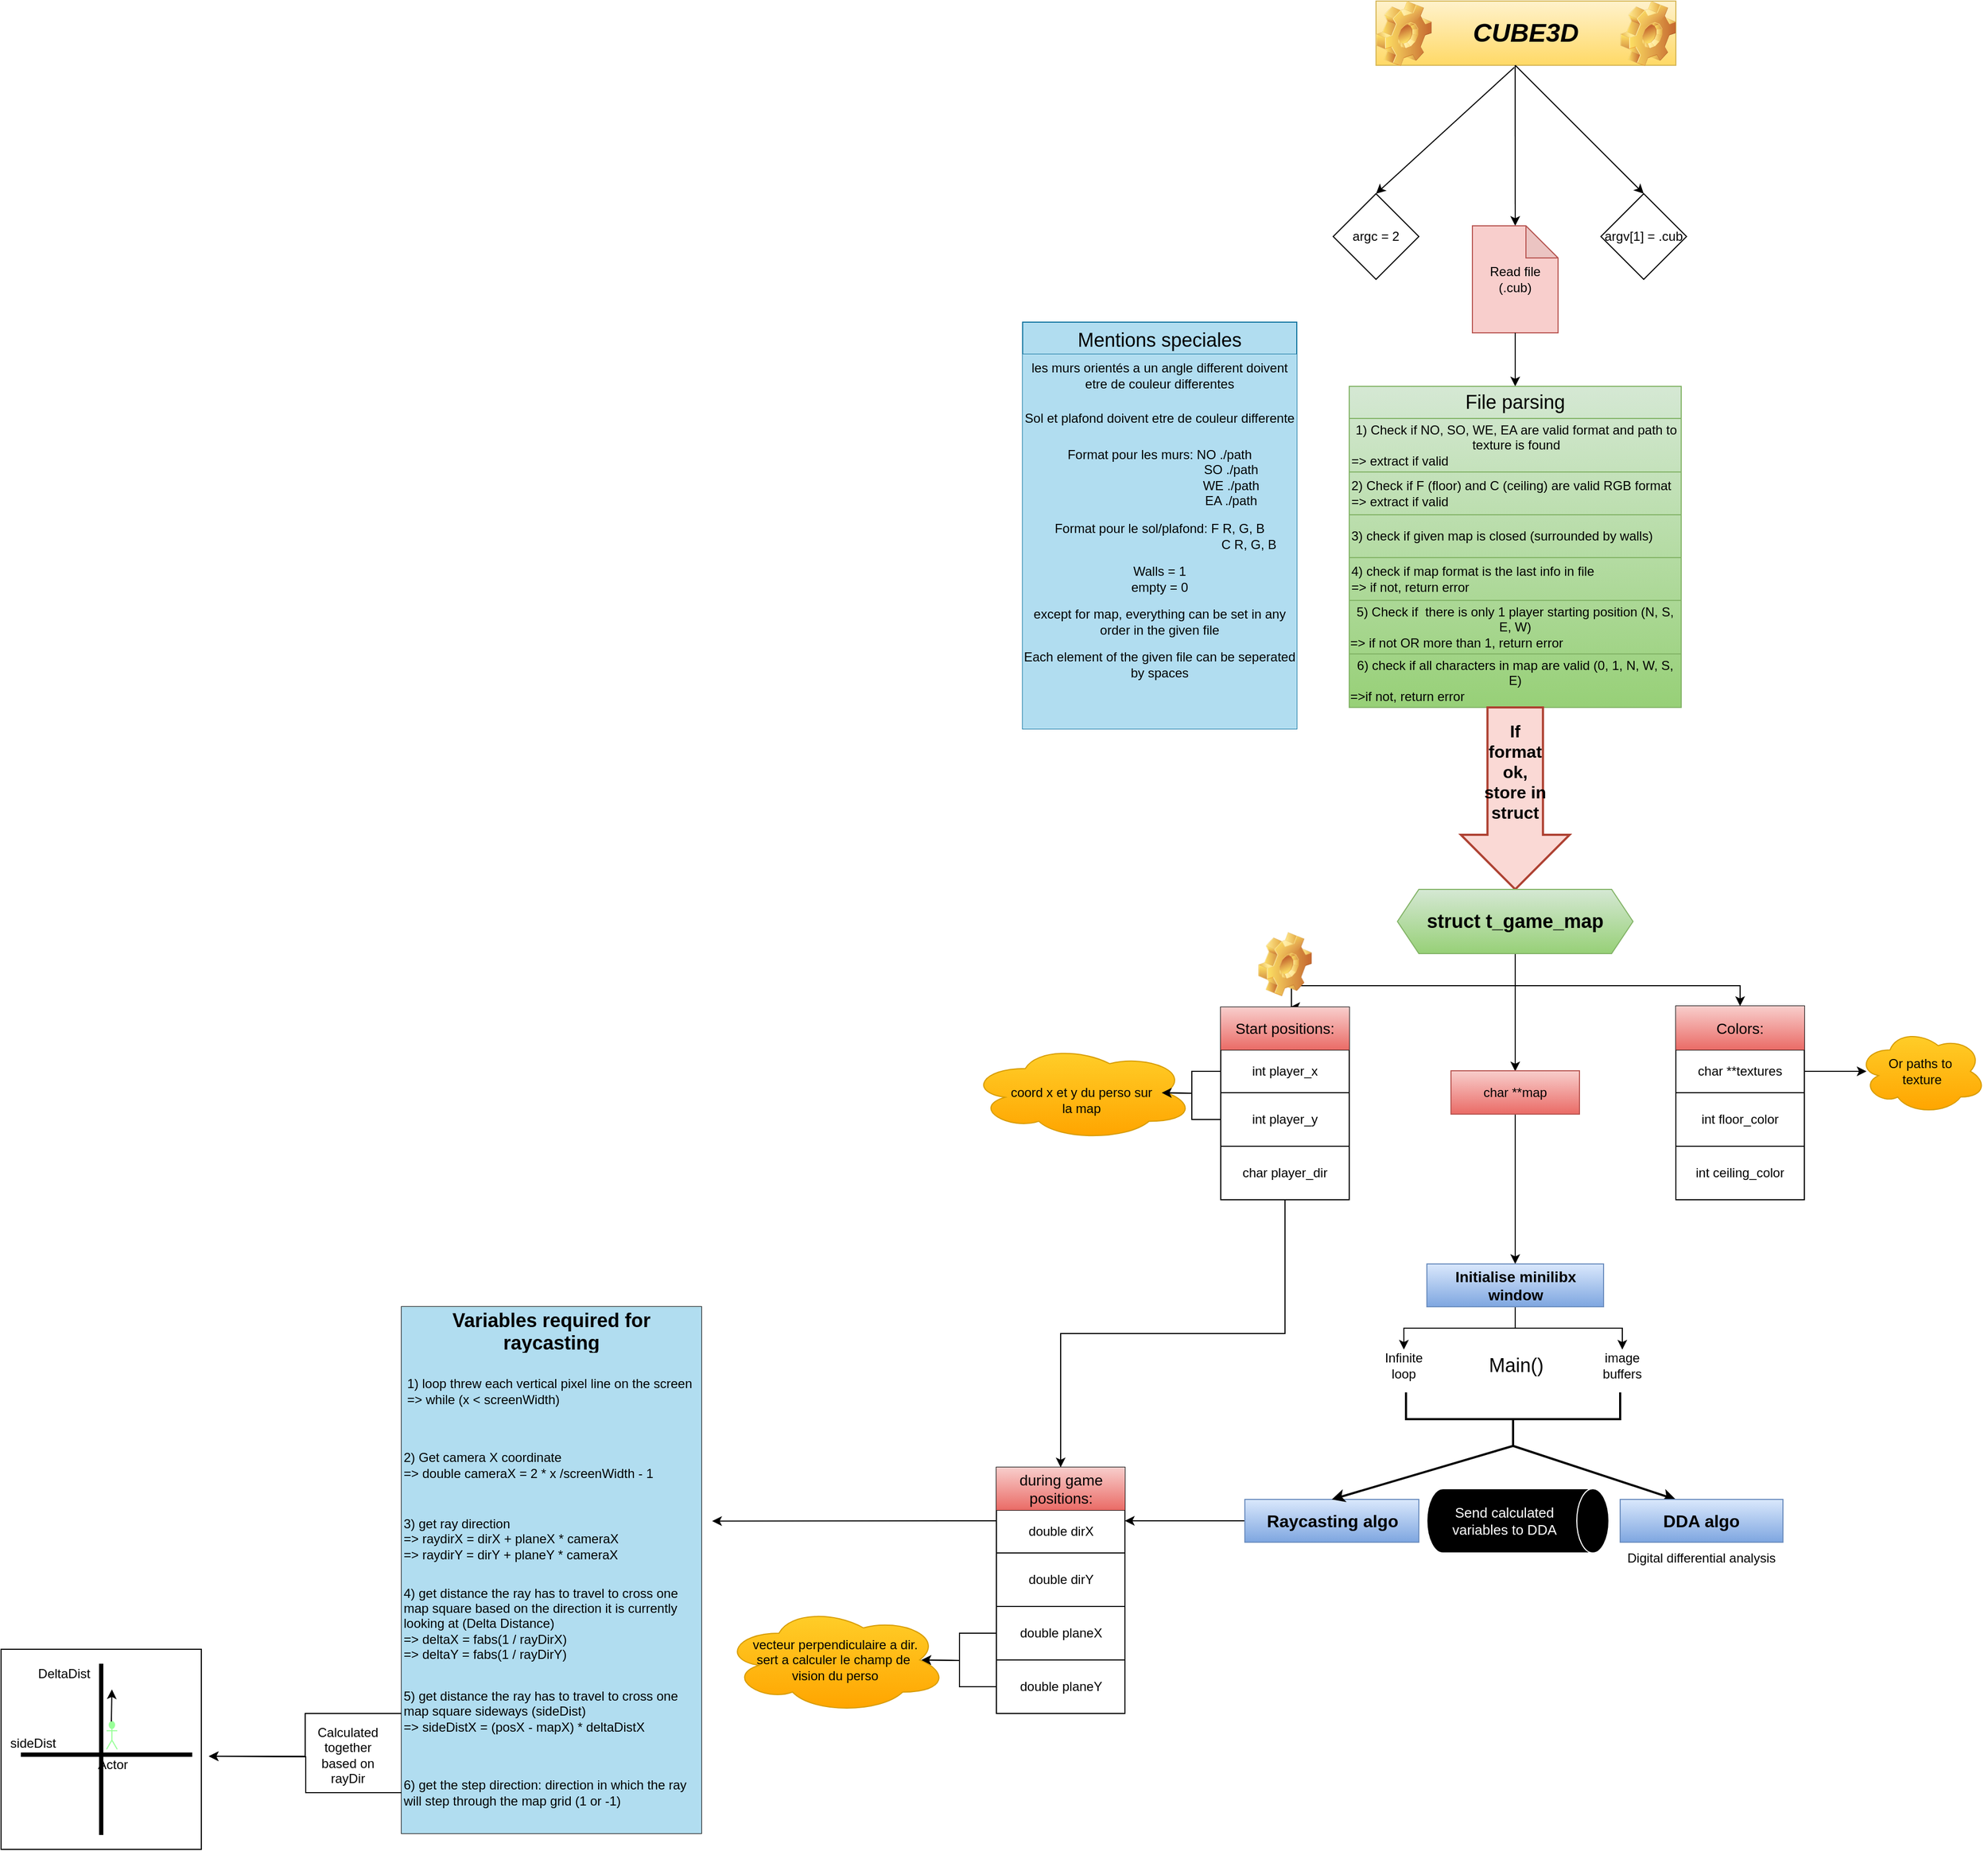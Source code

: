 <mxfile version="24.8.6">
  <diagram id="C5RBs43oDa-KdzZeNtuy" name="Page-1">
    <mxGraphModel dx="2534" dy="859" grid="1" gridSize="10" guides="1" tooltips="1" connect="1" arrows="1" fold="1" page="1" pageScale="1" pageWidth="827" pageHeight="1169" math="0" shadow="0">
      <root>
        <mxCell id="WIyWlLk6GJQsqaUBKTNV-0" />
        <mxCell id="WIyWlLk6GJQsqaUBKTNV-1" parent="WIyWlLk6GJQsqaUBKTNV-0" />
        <mxCell id="DORIAJoDxuIOA4IYGZsM-123" value="" style="whiteSpace=wrap;html=1;aspect=fixed;" vertex="1" parent="WIyWlLk6GJQsqaUBKTNV-1">
          <mxGeometry x="-1014" y="1580" width="187" height="187" as="geometry" />
        </mxCell>
        <mxCell id="DORIAJoDxuIOA4IYGZsM-34" value="&lt;div&gt;vecteur perpendiculaire a dir.&lt;/div&gt;&lt;div&gt;sert a calculer le champ de&amp;nbsp;&lt;/div&gt;&lt;div&gt;vision du perso&lt;br&gt;&lt;/div&gt;" style="ellipse;shape=cloud;whiteSpace=wrap;html=1;fillColor=#ffcd28;gradientColor=#ffa500;strokeColor=#d79b00;" vertex="1" parent="WIyWlLk6GJQsqaUBKTNV-1">
          <mxGeometry x="-340" y="1540" width="210" height="100" as="geometry" />
        </mxCell>
        <mxCell id="OwLBfhKMYD_WV79u5KOc-154" value="" style="ellipse;shape=cloud;whiteSpace=wrap;html=1;fillColor=#ffcd28;gradientColor=#ffa500;strokeColor=#d79b00;" parent="WIyWlLk6GJQsqaUBKTNV-1" vertex="1">
          <mxGeometry x="-110" y="1014.88" width="210" height="89.76" as="geometry" />
        </mxCell>
        <mxCell id="OwLBfhKMYD_WV79u5KOc-5" value="&lt;b&gt;&lt;font style=&quot;font-size: 24px;&quot;&gt;&lt;i&gt;CUBE3D&lt;/i&gt;&lt;/font&gt;&lt;/b&gt;" style="text;html=1;align=center;verticalAlign=middle;whiteSpace=wrap;rounded=0;fillColor=#fff2cc;strokeColor=#d6b656;gradientColor=#ffd966;" parent="WIyWlLk6GJQsqaUBKTNV-1" vertex="1">
          <mxGeometry x="270" y="40" width="280" height="60" as="geometry" />
        </mxCell>
        <mxCell id="OwLBfhKMYD_WV79u5KOc-6" value="" style="shape=image;html=1;verticalLabelPosition=bottom;verticalAlign=top;imageAspect=1;aspect=fixed;image=img/clipart/Gear_128x128.png" parent="WIyWlLk6GJQsqaUBKTNV-1" vertex="1">
          <mxGeometry x="270" y="40" width="52" height="61" as="geometry" />
        </mxCell>
        <mxCell id="OwLBfhKMYD_WV79u5KOc-7" value="" style="shape=image;html=1;verticalLabelPosition=bottom;verticalAlign=top;imageAspect=1;aspect=fixed;image=img/clipart/Gear_128x128.png" parent="WIyWlLk6GJQsqaUBKTNV-1" vertex="1">
          <mxGeometry x="498" y="40" width="52" height="61" as="geometry" />
        </mxCell>
        <mxCell id="OwLBfhKMYD_WV79u5KOc-13" value="" style="endArrow=classic;html=1;rounded=0;exitX=0.461;exitY=1.033;exitDx=0;exitDy=0;entryX=0.5;entryY=0;entryDx=0;entryDy=0;exitPerimeter=0;" parent="WIyWlLk6GJQsqaUBKTNV-1" source="OwLBfhKMYD_WV79u5KOc-5" target="OwLBfhKMYD_WV79u5KOc-15" edge="1">
          <mxGeometry width="50" height="50" relative="1" as="geometry">
            <mxPoint x="400" y="170" as="sourcePoint" />
            <mxPoint x="267" y="220" as="targetPoint" />
          </mxGeometry>
        </mxCell>
        <mxCell id="OwLBfhKMYD_WV79u5KOc-15" value="argc = 2" style="rhombus;whiteSpace=wrap;html=1;" parent="WIyWlLk6GJQsqaUBKTNV-1" vertex="1">
          <mxGeometry x="230" y="220" width="80" height="80" as="geometry" />
        </mxCell>
        <mxCell id="OwLBfhKMYD_WV79u5KOc-17" value="argv[1] = .cub" style="rhombus;whiteSpace=wrap;html=1;" parent="WIyWlLk6GJQsqaUBKTNV-1" vertex="1">
          <mxGeometry x="480" y="220" width="80" height="80" as="geometry" />
        </mxCell>
        <mxCell id="OwLBfhKMYD_WV79u5KOc-18" value="" style="endArrow=classic;html=1;rounded=0;exitX=0.464;exitY=1;exitDx=0;exitDy=0;entryX=0.5;entryY=0;entryDx=0;entryDy=0;exitPerimeter=0;" parent="WIyWlLk6GJQsqaUBKTNV-1" source="OwLBfhKMYD_WV79u5KOc-5" edge="1">
          <mxGeometry width="50" height="50" relative="1" as="geometry">
            <mxPoint x="400" y="170" as="sourcePoint" />
            <mxPoint x="400" y="250" as="targetPoint" />
          </mxGeometry>
        </mxCell>
        <mxCell id="OwLBfhKMYD_WV79u5KOc-19" value="" style="endArrow=classic;html=1;rounded=0;entryX=0.5;entryY=0;entryDx=0;entryDy=0;" parent="WIyWlLk6GJQsqaUBKTNV-1" target="OwLBfhKMYD_WV79u5KOc-17" edge="1">
          <mxGeometry width="50" height="50" relative="1" as="geometry">
            <mxPoint x="400" y="100" as="sourcePoint" />
            <mxPoint x="410" y="260" as="targetPoint" />
          </mxGeometry>
        </mxCell>
        <mxCell id="OwLBfhKMYD_WV79u5KOc-20" value="&lt;div&gt;Read file&lt;/div&gt;&lt;div&gt;(.cub)&lt;br&gt;&lt;/div&gt;" style="shape=note;whiteSpace=wrap;html=1;backgroundOutline=1;darkOpacity=0.05;fillColor=#f8cecc;strokeColor=#b85450;" parent="WIyWlLk6GJQsqaUBKTNV-1" vertex="1">
          <mxGeometry x="360" y="250" width="80" height="100" as="geometry" />
        </mxCell>
        <mxCell id="OwLBfhKMYD_WV79u5KOc-21" value="" style="endArrow=classic;html=1;rounded=0;exitX=0.5;exitY=1;exitDx=0;exitDy=0;exitPerimeter=0;" parent="WIyWlLk6GJQsqaUBKTNV-1" source="OwLBfhKMYD_WV79u5KOc-20" edge="1">
          <mxGeometry width="50" height="50" relative="1" as="geometry">
            <mxPoint x="420" y="460" as="sourcePoint" />
            <mxPoint x="400" y="400" as="targetPoint" />
          </mxGeometry>
        </mxCell>
        <mxCell id="OwLBfhKMYD_WV79u5KOc-33" value="" style="shape=table;startSize=0;container=1;collapsible=0;childLayout=tableLayout;fillColor=#d5e8d4;gradientColor=#97d077;strokeColor=#82b366;" parent="WIyWlLk6GJQsqaUBKTNV-1" vertex="1">
          <mxGeometry x="245" y="400" width="310" height="300" as="geometry" />
        </mxCell>
        <mxCell id="OwLBfhKMYD_WV79u5KOc-34" value="" style="shape=tableRow;horizontal=0;startSize=0;swimlaneHead=0;swimlaneBody=0;strokeColor=inherit;top=0;left=0;bottom=0;right=0;collapsible=0;dropTarget=0;fillColor=none;points=[[0,0.5],[1,0.5]];portConstraint=eastwest;" parent="OwLBfhKMYD_WV79u5KOc-33" vertex="1">
          <mxGeometry width="310" height="30" as="geometry" />
        </mxCell>
        <mxCell id="OwLBfhKMYD_WV79u5KOc-35" value="&lt;font style=&quot;font-size: 18px;&quot;&gt;File parsing&lt;br&gt;&lt;/font&gt;" style="shape=partialRectangle;html=1;whiteSpace=wrap;connectable=0;strokeColor=inherit;overflow=hidden;fillColor=none;top=0;left=0;bottom=0;right=0;pointerEvents=1;" parent="OwLBfhKMYD_WV79u5KOc-34" vertex="1">
          <mxGeometry width="310" height="30" as="geometry">
            <mxRectangle width="310" height="30" as="alternateBounds" />
          </mxGeometry>
        </mxCell>
        <mxCell id="OwLBfhKMYD_WV79u5KOc-36" value="" style="shape=tableRow;horizontal=0;startSize=0;swimlaneHead=0;swimlaneBody=0;strokeColor=inherit;top=0;left=0;bottom=0;right=0;collapsible=0;dropTarget=0;fillColor=none;points=[[0,0.5],[1,0.5]];portConstraint=eastwest;" parent="OwLBfhKMYD_WV79u5KOc-33" vertex="1">
          <mxGeometry y="30" width="310" height="50" as="geometry" />
        </mxCell>
        <mxCell id="OwLBfhKMYD_WV79u5KOc-37" value="&lt;div align=&quot;center&quot;&gt;1) Check if NO, SO, WE, EA are valid format and path to texture is found&lt;br&gt;&lt;/div&gt;&lt;div align=&quot;justify&quot;&gt;=&amp;gt; extract if valid&lt;br&gt;&lt;/div&gt;" style="shape=partialRectangle;html=1;whiteSpace=wrap;connectable=0;strokeColor=inherit;overflow=hidden;fillColor=none;top=0;left=0;bottom=0;right=0;pointerEvents=1;align=left;" parent="OwLBfhKMYD_WV79u5KOc-36" vertex="1">
          <mxGeometry width="310" height="50" as="geometry">
            <mxRectangle width="310" height="50" as="alternateBounds" />
          </mxGeometry>
        </mxCell>
        <mxCell id="OwLBfhKMYD_WV79u5KOc-38" value="" style="shape=tableRow;horizontal=0;startSize=0;swimlaneHead=0;swimlaneBody=0;strokeColor=inherit;top=0;left=0;bottom=0;right=0;collapsible=0;dropTarget=0;fillColor=none;points=[[0,0.5],[1,0.5]];portConstraint=eastwest;" parent="OwLBfhKMYD_WV79u5KOc-33" vertex="1">
          <mxGeometry y="80" width="310" height="40" as="geometry" />
        </mxCell>
        <mxCell id="OwLBfhKMYD_WV79u5KOc-39" value="&lt;div align=&quot;left&quot;&gt;2) Check if F (floor) and C (ceiling) are valid RGB format&lt;/div&gt;&lt;div align=&quot;left&quot;&gt;=&amp;gt; extract if valid&lt;br&gt;&lt;/div&gt;" style="shape=partialRectangle;html=1;whiteSpace=wrap;connectable=0;strokeColor=inherit;overflow=hidden;fillColor=none;top=0;left=0;bottom=0;right=0;pointerEvents=1;align=left;" parent="OwLBfhKMYD_WV79u5KOc-38" vertex="1">
          <mxGeometry width="310" height="40" as="geometry">
            <mxRectangle width="310" height="40" as="alternateBounds" />
          </mxGeometry>
        </mxCell>
        <mxCell id="OwLBfhKMYD_WV79u5KOc-40" value="" style="shape=tableRow;horizontal=0;startSize=0;swimlaneHead=0;swimlaneBody=0;strokeColor=inherit;top=0;left=0;bottom=0;right=0;collapsible=0;dropTarget=0;fillColor=none;points=[[0,0.5],[1,0.5]];portConstraint=eastwest;" parent="OwLBfhKMYD_WV79u5KOc-33" vertex="1">
          <mxGeometry y="120" width="310" height="40" as="geometry" />
        </mxCell>
        <mxCell id="OwLBfhKMYD_WV79u5KOc-41" value="&lt;div align=&quot;left&quot;&gt;3) check if given map is closed (surrounded by walls)&lt;br&gt;&lt;/div&gt;" style="shape=partialRectangle;html=1;whiteSpace=wrap;connectable=0;strokeColor=inherit;overflow=hidden;fillColor=none;top=0;left=0;bottom=0;right=0;pointerEvents=1;align=left;" parent="OwLBfhKMYD_WV79u5KOc-40" vertex="1">
          <mxGeometry width="310" height="40" as="geometry">
            <mxRectangle width="310" height="40" as="alternateBounds" />
          </mxGeometry>
        </mxCell>
        <mxCell id="OwLBfhKMYD_WV79u5KOc-42" value="" style="shape=tableRow;horizontal=0;startSize=0;swimlaneHead=0;swimlaneBody=0;strokeColor=inherit;top=0;left=0;bottom=0;right=0;collapsible=0;dropTarget=0;fillColor=none;points=[[0,0.5],[1,0.5]];portConstraint=eastwest;" parent="OwLBfhKMYD_WV79u5KOc-33" vertex="1">
          <mxGeometry y="160" width="310" height="40" as="geometry" />
        </mxCell>
        <mxCell id="OwLBfhKMYD_WV79u5KOc-43" value="&lt;div align=&quot;left&quot;&gt;4) check if map format is the last info in file&lt;/div&gt;&lt;div align=&quot;left&quot;&gt;=&amp;gt; if not, return error&lt;br&gt;&lt;/div&gt;" style="shape=partialRectangle;html=1;whiteSpace=wrap;connectable=0;strokeColor=inherit;overflow=hidden;fillColor=none;top=0;left=0;bottom=0;right=0;pointerEvents=1;align=left;" parent="OwLBfhKMYD_WV79u5KOc-42" vertex="1">
          <mxGeometry width="310" height="40" as="geometry">
            <mxRectangle width="310" height="40" as="alternateBounds" />
          </mxGeometry>
        </mxCell>
        <mxCell id="OwLBfhKMYD_WV79u5KOc-44" value="" style="shape=tableRow;horizontal=0;startSize=0;swimlaneHead=0;swimlaneBody=0;strokeColor=inherit;top=0;left=0;bottom=0;right=0;collapsible=0;dropTarget=0;fillColor=none;points=[[0,0.5],[1,0.5]];portConstraint=eastwest;" parent="OwLBfhKMYD_WV79u5KOc-33" vertex="1">
          <mxGeometry y="200" width="310" height="50" as="geometry" />
        </mxCell>
        <mxCell id="OwLBfhKMYD_WV79u5KOc-45" value="&lt;div&gt;5) Check if&amp;nbsp; there is only 1 player starting position (N, S, E, W)&lt;/div&gt;&lt;div align=&quot;left&quot;&gt;=&amp;gt; if not OR more than 1, return error&lt;br&gt; &lt;/div&gt;" style="shape=partialRectangle;html=1;whiteSpace=wrap;connectable=0;strokeColor=inherit;overflow=hidden;fillColor=none;top=0;left=0;bottom=0;right=0;pointerEvents=1;" parent="OwLBfhKMYD_WV79u5KOc-44" vertex="1">
          <mxGeometry width="310" height="50" as="geometry">
            <mxRectangle width="310" height="50" as="alternateBounds" />
          </mxGeometry>
        </mxCell>
        <mxCell id="OwLBfhKMYD_WV79u5KOc-46" value="" style="shape=tableRow;horizontal=0;startSize=0;swimlaneHead=0;swimlaneBody=0;strokeColor=inherit;top=0;left=0;bottom=0;right=0;collapsible=0;dropTarget=0;fillColor=none;points=[[0,0.5],[1,0.5]];portConstraint=eastwest;" parent="OwLBfhKMYD_WV79u5KOc-33" vertex="1">
          <mxGeometry y="250" width="310" height="50" as="geometry" />
        </mxCell>
        <mxCell id="OwLBfhKMYD_WV79u5KOc-47" value="&lt;div&gt;6) check if all characters in map are valid (0, 1, N, W, S, E)&lt;/div&gt;&lt;div align=&quot;left&quot;&gt;=&amp;gt;if not, return error&lt;br&gt;&lt;/div&gt;" style="shape=partialRectangle;html=1;whiteSpace=wrap;connectable=0;strokeColor=inherit;overflow=hidden;fillColor=none;top=0;left=0;bottom=0;right=0;pointerEvents=1;" parent="OwLBfhKMYD_WV79u5KOc-46" vertex="1">
          <mxGeometry width="310" height="50" as="geometry">
            <mxRectangle width="310" height="50" as="alternateBounds" />
          </mxGeometry>
        </mxCell>
        <mxCell id="OwLBfhKMYD_WV79u5KOc-50" value="" style="verticalLabelPosition=bottom;verticalAlign=top;html=1;strokeWidth=2;shape=mxgraph.arrows2.arrow;dy=0.49;dx=51;notch=0;direction=south;fillColor=#fad9d5;strokeColor=#ae4132;" parent="WIyWlLk6GJQsqaUBKTNV-1" vertex="1">
          <mxGeometry x="349.22" y="700" width="101.56" height="170" as="geometry" />
        </mxCell>
        <mxCell id="OwLBfhKMYD_WV79u5KOc-51" value="&lt;b&gt;&lt;font style=&quot;font-size: 16px;&quot;&gt;If format ok, store in struct&lt;br&gt;&lt;/font&gt;&lt;/b&gt;" style="text;html=1;align=center;verticalAlign=middle;whiteSpace=wrap;rounded=0;" parent="WIyWlLk6GJQsqaUBKTNV-1" vertex="1">
          <mxGeometry x="370" y="720" width="60" height="80" as="geometry" />
        </mxCell>
        <mxCell id="OwLBfhKMYD_WV79u5KOc-93" value="Mentions speciales" style="shape=table;startSize=30;container=1;collapsible=0;childLayout=tableLayout;fontSize=18;fillColor=#b1ddf0;strokeColor=#10739e;" parent="WIyWlLk6GJQsqaUBKTNV-1" vertex="1">
          <mxGeometry x="-60" y="340" width="256" height="380" as="geometry" />
        </mxCell>
        <mxCell id="OwLBfhKMYD_WV79u5KOc-94" value="" style="shape=tableRow;horizontal=0;startSize=0;swimlaneHead=0;swimlaneBody=0;strokeColor=inherit;top=0;left=0;bottom=0;right=0;collapsible=0;dropTarget=0;fillColor=none;points=[[0,0.5],[1,0.5]];portConstraint=eastwest;" parent="OwLBfhKMYD_WV79u5KOc-93" vertex="1">
          <mxGeometry y="30" width="256" height="40" as="geometry" />
        </mxCell>
        <mxCell id="OwLBfhKMYD_WV79u5KOc-95" value="les murs orientés a un angle different doivent etre de couleur differentes" style="shape=partialRectangle;html=1;whiteSpace=wrap;connectable=0;strokeColor=#10739e;overflow=hidden;fillColor=#b1ddf0;top=0;left=0;bottom=0;right=0;pointerEvents=1;" parent="OwLBfhKMYD_WV79u5KOc-94" vertex="1">
          <mxGeometry width="256" height="40" as="geometry">
            <mxRectangle width="256" height="40" as="alternateBounds" />
          </mxGeometry>
        </mxCell>
        <mxCell id="OwLBfhKMYD_WV79u5KOc-96" value="" style="shape=tableRow;horizontal=0;startSize=0;swimlaneHead=0;swimlaneBody=0;strokeColor=inherit;top=0;left=0;bottom=0;right=0;collapsible=0;dropTarget=0;fillColor=none;points=[[0,0.5],[1,0.5]];portConstraint=eastwest;" parent="OwLBfhKMYD_WV79u5KOc-93" vertex="1">
          <mxGeometry y="70" width="256" height="40" as="geometry" />
        </mxCell>
        <mxCell id="OwLBfhKMYD_WV79u5KOc-97" value="Sol et plafond doivent etre de couleur differente" style="shape=partialRectangle;html=1;whiteSpace=wrap;connectable=0;strokeColor=#10739e;overflow=hidden;fillColor=#b1ddf0;top=0;left=0;bottom=0;right=0;pointerEvents=1;" parent="OwLBfhKMYD_WV79u5KOc-96" vertex="1">
          <mxGeometry width="256" height="40" as="geometry">
            <mxRectangle width="256" height="40" as="alternateBounds" />
          </mxGeometry>
        </mxCell>
        <mxCell id="OwLBfhKMYD_WV79u5KOc-98" value="" style="shape=tableRow;horizontal=0;startSize=0;swimlaneHead=0;swimlaneBody=0;strokeColor=inherit;top=0;left=0;bottom=0;right=0;collapsible=0;dropTarget=0;fillColor=none;points=[[0,0.5],[1,0.5]];portConstraint=eastwest;" parent="OwLBfhKMYD_WV79u5KOc-93" vertex="1">
          <mxGeometry y="110" width="256" height="70" as="geometry" />
        </mxCell>
        <mxCell id="OwLBfhKMYD_WV79u5KOc-99" value="&lt;div&gt;Format pour les murs: NO ./path&lt;/div&gt;&lt;div&gt;&lt;span style=&quot;white-space: pre;&quot;&gt;&#x9;&lt;/span&gt;&lt;span style=&quot;white-space: pre;&quot;&gt;&#x9;&lt;/span&gt;&lt;span style=&quot;white-space: pre;&quot;&gt;&#x9;&lt;/span&gt;&amp;nbsp;&amp;nbsp;&amp;nbsp;&amp;nbsp;&amp;nbsp; &lt;span style=&quot;white-space: pre;&quot;&gt;&#x9;&lt;/span&gt;&lt;span style=&quot;white-space: pre;&quot;&gt;&#x9;&lt;/span&gt;SO ./path&lt;/div&gt;&lt;div&gt;&lt;span style=&quot;white-space: pre;&quot;&gt;&#x9;&lt;/span&gt;&lt;span style=&quot;white-space: pre;&quot;&gt;&#x9;&lt;/span&gt;&lt;span style=&quot;white-space: pre;&quot;&gt;&#x9;&lt;/span&gt;&lt;span style=&quot;white-space: pre;&quot;&gt;&#x9;&lt;/span&gt;&lt;span style=&quot;white-space: pre;&quot;&gt;&#x9;&lt;/span&gt;WE ./path&lt;/div&gt;&lt;div&gt;&lt;span style=&quot;white-space: pre;&quot;&gt;&#x9;&lt;/span&gt;&lt;span style=&quot;white-space: pre;&quot;&gt;&#x9;&lt;/span&gt;&lt;span style=&quot;white-space: pre;&quot;&gt;&#x9;&lt;span style=&quot;white-space: pre;&quot;&gt;&#x9;&lt;/span&gt;&lt;span style=&quot;white-space: pre;&quot;&gt;&#x9;&lt;/span&gt;&lt;/span&gt;EA ./path&lt;br&gt;&lt;/div&gt;" style="shape=partialRectangle;html=1;whiteSpace=wrap;connectable=0;strokeColor=#10739e;overflow=hidden;fillColor=#b1ddf0;top=0;left=0;bottom=0;right=0;pointerEvents=1;" parent="OwLBfhKMYD_WV79u5KOc-98" vertex="1">
          <mxGeometry width="256" height="70" as="geometry">
            <mxRectangle width="256" height="70" as="alternateBounds" />
          </mxGeometry>
        </mxCell>
        <mxCell id="OwLBfhKMYD_WV79u5KOc-100" value="" style="shape=tableRow;horizontal=0;startSize=0;swimlaneHead=0;swimlaneBody=0;strokeColor=inherit;top=0;left=0;bottom=0;right=0;collapsible=0;dropTarget=0;fillColor=none;points=[[0,0.5],[1,0.5]];portConstraint=eastwest;" parent="OwLBfhKMYD_WV79u5KOc-93" vertex="1">
          <mxGeometry y="180" width="256" height="40" as="geometry" />
        </mxCell>
        <mxCell id="OwLBfhKMYD_WV79u5KOc-101" value="&lt;div&gt;Format pour le sol/plafond: F R, G, B&lt;/div&gt;&lt;div&gt;&lt;span style=&quot;white-space: pre;&quot;&gt;&#x9;&lt;/span&gt;&lt;span style=&quot;white-space: pre;&quot;&gt;&#x9;&lt;/span&gt;&lt;span style=&quot;white-space: pre;&quot;&gt;&#x9;&lt;/span&gt;&lt;span style=&quot;white-space: pre;&quot;&gt;&#x9;&lt;/span&gt;&lt;span style=&quot;white-space: pre;&quot;&gt;&#x9;&lt;/span&gt;&lt;span style=&quot;white-space: pre;&quot;&gt;&#x9;&lt;/span&gt;&amp;nbsp; C R, G, B&lt;br&gt;&lt;/div&gt;" style="shape=partialRectangle;html=1;whiteSpace=wrap;connectable=0;strokeColor=#10739e;overflow=hidden;fillColor=#b1ddf0;top=0;left=0;bottom=0;right=0;pointerEvents=1;" parent="OwLBfhKMYD_WV79u5KOc-100" vertex="1">
          <mxGeometry width="256" height="40" as="geometry">
            <mxRectangle width="256" height="40" as="alternateBounds" />
          </mxGeometry>
        </mxCell>
        <mxCell id="OwLBfhKMYD_WV79u5KOc-102" value="" style="shape=tableRow;horizontal=0;startSize=0;swimlaneHead=0;swimlaneBody=0;strokeColor=inherit;top=0;left=0;bottom=0;right=0;collapsible=0;dropTarget=0;fillColor=none;points=[[0,0.5],[1,0.5]];portConstraint=eastwest;" parent="OwLBfhKMYD_WV79u5KOc-93" vertex="1">
          <mxGeometry y="220" width="256" height="40" as="geometry" />
        </mxCell>
        <mxCell id="OwLBfhKMYD_WV79u5KOc-103" value="&lt;div&gt;Walls = 1&lt;/div&gt;&lt;div&gt;empty = 0&lt;br&gt;&lt;/div&gt;" style="shape=partialRectangle;html=1;whiteSpace=wrap;connectable=0;strokeColor=#10739e;overflow=hidden;fillColor=#b1ddf0;top=0;left=0;bottom=0;right=0;pointerEvents=1;" parent="OwLBfhKMYD_WV79u5KOc-102" vertex="1">
          <mxGeometry width="256" height="40" as="geometry">
            <mxRectangle width="256" height="40" as="alternateBounds" />
          </mxGeometry>
        </mxCell>
        <mxCell id="OwLBfhKMYD_WV79u5KOc-104" value="" style="shape=tableRow;horizontal=0;startSize=0;swimlaneHead=0;swimlaneBody=0;strokeColor=inherit;top=0;left=0;bottom=0;right=0;collapsible=0;dropTarget=0;fillColor=none;points=[[0,0.5],[1,0.5]];portConstraint=eastwest;" parent="OwLBfhKMYD_WV79u5KOc-93" vertex="1">
          <mxGeometry y="260" width="256" height="40" as="geometry" />
        </mxCell>
        <mxCell id="OwLBfhKMYD_WV79u5KOc-105" value="except for map, everything can be set in any order in the given file" style="shape=partialRectangle;html=1;whiteSpace=wrap;connectable=0;strokeColor=#10739e;overflow=hidden;fillColor=#b1ddf0;top=0;left=0;bottom=0;right=0;pointerEvents=1;" parent="OwLBfhKMYD_WV79u5KOc-104" vertex="1">
          <mxGeometry width="256" height="40" as="geometry">
            <mxRectangle width="256" height="40" as="alternateBounds" />
          </mxGeometry>
        </mxCell>
        <mxCell id="OwLBfhKMYD_WV79u5KOc-106" value="" style="shape=tableRow;horizontal=0;startSize=0;swimlaneHead=0;swimlaneBody=0;strokeColor=inherit;top=0;left=0;bottom=0;right=0;collapsible=0;dropTarget=0;fillColor=none;points=[[0,0.5],[1,0.5]];portConstraint=eastwest;" parent="OwLBfhKMYD_WV79u5KOc-93" vertex="1">
          <mxGeometry y="300" width="256" height="40" as="geometry" />
        </mxCell>
        <mxCell id="OwLBfhKMYD_WV79u5KOc-107" value="Each element of the given file can be seperated by spaces" style="shape=partialRectangle;html=1;whiteSpace=wrap;connectable=0;strokeColor=#10739e;overflow=hidden;fillColor=#b1ddf0;top=0;left=0;bottom=0;right=0;pointerEvents=1;" parent="OwLBfhKMYD_WV79u5KOc-106" vertex="1">
          <mxGeometry width="256" height="40" as="geometry">
            <mxRectangle width="256" height="40" as="alternateBounds" />
          </mxGeometry>
        </mxCell>
        <mxCell id="OwLBfhKMYD_WV79u5KOc-108" value="" style="shape=tableRow;horizontal=0;startSize=0;swimlaneHead=0;swimlaneBody=0;strokeColor=inherit;top=0;left=0;bottom=0;right=0;collapsible=0;dropTarget=0;fillColor=none;points=[[0,0.5],[1,0.5]];portConstraint=eastwest;" parent="OwLBfhKMYD_WV79u5KOc-93" vertex="1">
          <mxGeometry y="340" width="256" height="40" as="geometry" />
        </mxCell>
        <mxCell id="OwLBfhKMYD_WV79u5KOc-109" value="" style="shape=partialRectangle;html=1;whiteSpace=wrap;connectable=0;strokeColor=#10739e;overflow=hidden;fillColor=#b1ddf0;top=0;left=0;bottom=0;right=0;pointerEvents=1;" parent="OwLBfhKMYD_WV79u5KOc-108" vertex="1">
          <mxGeometry width="256" height="40" as="geometry">
            <mxRectangle width="256" height="40" as="alternateBounds" />
          </mxGeometry>
        </mxCell>
        <mxCell id="OwLBfhKMYD_WV79u5KOc-113" style="edgeStyle=orthogonalEdgeStyle;rounded=0;orthogonalLoop=1;jettySize=auto;html=1;exitX=0.5;exitY=1;exitDx=0;exitDy=0;" parent="WIyWlLk6GJQsqaUBKTNV-1" source="OwLBfhKMYD_WV79u5KOc-112" edge="1">
          <mxGeometry relative="1" as="geometry">
            <mxPoint x="190" y="980" as="targetPoint" />
            <Array as="points">
              <mxPoint x="400" y="960" />
              <mxPoint x="191" y="960" />
            </Array>
          </mxGeometry>
        </mxCell>
        <mxCell id="OwLBfhKMYD_WV79u5KOc-148" style="edgeStyle=orthogonalEdgeStyle;rounded=0;orthogonalLoop=1;jettySize=auto;html=1;exitX=0.5;exitY=1;exitDx=0;exitDy=0;" parent="WIyWlLk6GJQsqaUBKTNV-1" source="OwLBfhKMYD_WV79u5KOc-112" target="OwLBfhKMYD_WV79u5KOc-139" edge="1">
          <mxGeometry relative="1" as="geometry">
            <Array as="points">
              <mxPoint x="400" y="960" />
              <mxPoint x="610" y="960" />
            </Array>
          </mxGeometry>
        </mxCell>
        <mxCell id="OwLBfhKMYD_WV79u5KOc-149" style="edgeStyle=orthogonalEdgeStyle;rounded=0;orthogonalLoop=1;jettySize=auto;html=1;exitX=0.5;exitY=1;exitDx=0;exitDy=0;" parent="WIyWlLk6GJQsqaUBKTNV-1" source="OwLBfhKMYD_WV79u5KOc-112" edge="1">
          <mxGeometry relative="1" as="geometry">
            <mxPoint x="400" y="1040" as="targetPoint" />
          </mxGeometry>
        </mxCell>
        <mxCell id="OwLBfhKMYD_WV79u5KOc-112" value="&lt;font style=&quot;font-size: 18px;&quot;&gt;&lt;b&gt;struct t_game_map&lt;/b&gt;&lt;/font&gt;" style="shape=hexagon;perimeter=hexagonPerimeter2;whiteSpace=wrap;html=1;fixedSize=1;fillColor=#d5e8d4;gradientColor=#97d077;strokeColor=#82b366;" parent="WIyWlLk6GJQsqaUBKTNV-1" vertex="1">
          <mxGeometry x="290" y="870" width="220" height="60" as="geometry" />
        </mxCell>
        <mxCell id="DORIAJoDxuIOA4IYGZsM-18" style="edgeStyle=orthogonalEdgeStyle;rounded=0;orthogonalLoop=1;jettySize=auto;html=1;exitX=0.5;exitY=1;exitDx=0;exitDy=0;entryX=0.5;entryY=0;entryDx=0;entryDy=0;entryPerimeter=0;" edge="1" parent="WIyWlLk6GJQsqaUBKTNV-1" source="OwLBfhKMYD_WV79u5KOc-115" target="DORIAJoDxuIOA4IYGZsM-20">
          <mxGeometry relative="1" as="geometry">
            <mxPoint x="80" y="1360" as="targetPoint" />
          </mxGeometry>
        </mxCell>
        <mxCell id="OwLBfhKMYD_WV79u5KOc-115" value="" style="shape=table;startSize=0;container=1;collapsible=0;childLayout=tableLayout;" parent="WIyWlLk6GJQsqaUBKTNV-1" vertex="1">
          <mxGeometry x="125" y="980" width="120" height="180" as="geometry" />
        </mxCell>
        <mxCell id="OwLBfhKMYD_WV79u5KOc-116" value="" style="shape=tableRow;horizontal=0;startSize=0;swimlaneHead=0;swimlaneBody=0;strokeColor=inherit;top=0;left=0;bottom=0;right=0;collapsible=0;dropTarget=0;fillColor=none;points=[[0,0.5],[1,0.5]];portConstraint=eastwest;" parent="OwLBfhKMYD_WV79u5KOc-115" vertex="1">
          <mxGeometry width="120" height="40" as="geometry" />
        </mxCell>
        <mxCell id="OwLBfhKMYD_WV79u5KOc-117" value="&lt;font style=&quot;font-size: 14px;&quot;&gt;Start positions:&lt;br&gt;&lt;/font&gt;" style="shape=partialRectangle;html=1;whiteSpace=wrap;connectable=0;strokeColor=#b85450;overflow=hidden;fillColor=#f8cecc;top=0;left=0;bottom=0;right=0;pointerEvents=1;gradientColor=#ea6b66;" parent="OwLBfhKMYD_WV79u5KOc-116" vertex="1">
          <mxGeometry width="120" height="40" as="geometry">
            <mxRectangle width="120" height="40" as="alternateBounds" />
          </mxGeometry>
        </mxCell>
        <mxCell id="OwLBfhKMYD_WV79u5KOc-118" value="" style="shape=tableRow;horizontal=0;startSize=0;swimlaneHead=0;swimlaneBody=0;strokeColor=inherit;top=0;left=0;bottom=0;right=0;collapsible=0;dropTarget=0;fillColor=none;points=[[0,0.5],[1,0.5]];portConstraint=eastwest;" parent="OwLBfhKMYD_WV79u5KOc-115" vertex="1">
          <mxGeometry y="40" width="120" height="40" as="geometry" />
        </mxCell>
        <mxCell id="OwLBfhKMYD_WV79u5KOc-119" value="int player_x" style="shape=partialRectangle;html=1;whiteSpace=wrap;connectable=0;strokeColor=inherit;overflow=hidden;fillColor=none;top=0;left=0;bottom=0;right=0;pointerEvents=1;" parent="OwLBfhKMYD_WV79u5KOc-118" vertex="1">
          <mxGeometry width="120" height="40" as="geometry">
            <mxRectangle width="120" height="40" as="alternateBounds" />
          </mxGeometry>
        </mxCell>
        <mxCell id="OwLBfhKMYD_WV79u5KOc-120" value="" style="shape=tableRow;horizontal=0;startSize=0;swimlaneHead=0;swimlaneBody=0;strokeColor=inherit;top=0;left=0;bottom=0;right=0;collapsible=0;dropTarget=0;fillColor=none;points=[[0,0.5],[1,0.5]];portConstraint=eastwest;" parent="OwLBfhKMYD_WV79u5KOc-115" vertex="1">
          <mxGeometry y="80" width="120" height="50" as="geometry" />
        </mxCell>
        <mxCell id="OwLBfhKMYD_WV79u5KOc-121" value="int player_y" style="shape=partialRectangle;html=1;whiteSpace=wrap;connectable=0;strokeColor=inherit;overflow=hidden;fillColor=none;top=0;left=0;bottom=0;right=0;pointerEvents=1;" parent="OwLBfhKMYD_WV79u5KOc-120" vertex="1">
          <mxGeometry width="120" height="50" as="geometry">
            <mxRectangle width="120" height="50" as="alternateBounds" />
          </mxGeometry>
        </mxCell>
        <mxCell id="OwLBfhKMYD_WV79u5KOc-129" value="" style="shape=tableRow;horizontal=0;startSize=0;swimlaneHead=0;swimlaneBody=0;strokeColor=inherit;top=0;left=0;bottom=0;right=0;collapsible=0;dropTarget=0;fillColor=none;points=[[0,0.5],[1,0.5]];portConstraint=eastwest;" parent="OwLBfhKMYD_WV79u5KOc-115" vertex="1">
          <mxGeometry y="130" width="120" height="50" as="geometry" />
        </mxCell>
        <mxCell id="OwLBfhKMYD_WV79u5KOc-130" value="char player_dir" style="shape=partialRectangle;html=1;whiteSpace=wrap;connectable=0;strokeColor=inherit;overflow=hidden;fillColor=none;top=0;left=0;bottom=0;right=0;pointerEvents=1;" parent="OwLBfhKMYD_WV79u5KOc-129" vertex="1">
          <mxGeometry width="120" height="50" as="geometry">
            <mxRectangle width="120" height="50" as="alternateBounds" />
          </mxGeometry>
        </mxCell>
        <mxCell id="OwLBfhKMYD_WV79u5KOc-139" value="" style="shape=table;startSize=0;container=1;collapsible=0;childLayout=tableLayout;" parent="WIyWlLk6GJQsqaUBKTNV-1" vertex="1">
          <mxGeometry x="550" y="979" width="120" height="181" as="geometry" />
        </mxCell>
        <mxCell id="OwLBfhKMYD_WV79u5KOc-140" value="" style="shape=tableRow;horizontal=0;startSize=0;swimlaneHead=0;swimlaneBody=0;strokeColor=inherit;top=0;left=0;bottom=0;right=0;collapsible=0;dropTarget=0;fillColor=none;points=[[0,0.5],[1,0.5]];portConstraint=eastwest;" parent="OwLBfhKMYD_WV79u5KOc-139" vertex="1">
          <mxGeometry width="120" height="41" as="geometry" />
        </mxCell>
        <mxCell id="OwLBfhKMYD_WV79u5KOc-141" value="&lt;font style=&quot;font-size: 14px;&quot;&gt;Colors:&lt;br&gt;&lt;/font&gt;" style="shape=partialRectangle;html=1;whiteSpace=wrap;connectable=0;strokeColor=#b85450;overflow=hidden;fillColor=#f8cecc;top=0;left=0;bottom=0;right=0;pointerEvents=1;gradientColor=#ea6b66;" parent="OwLBfhKMYD_WV79u5KOc-140" vertex="1">
          <mxGeometry width="120" height="41" as="geometry">
            <mxRectangle width="120" height="41" as="alternateBounds" />
          </mxGeometry>
        </mxCell>
        <mxCell id="OwLBfhKMYD_WV79u5KOc-142" value="" style="shape=tableRow;horizontal=0;startSize=0;swimlaneHead=0;swimlaneBody=0;strokeColor=inherit;top=0;left=0;bottom=0;right=0;collapsible=0;dropTarget=0;fillColor=none;points=[[0,0.5],[1,0.5]];portConstraint=eastwest;" parent="OwLBfhKMYD_WV79u5KOc-139" vertex="1">
          <mxGeometry y="41" width="120" height="40" as="geometry" />
        </mxCell>
        <mxCell id="OwLBfhKMYD_WV79u5KOc-143" value="char **textures" style="shape=partialRectangle;html=1;whiteSpace=wrap;connectable=0;strokeColor=inherit;overflow=hidden;fillColor=none;top=0;left=0;bottom=0;right=0;pointerEvents=1;" parent="OwLBfhKMYD_WV79u5KOc-142" vertex="1">
          <mxGeometry width="120" height="40" as="geometry">
            <mxRectangle width="120" height="40" as="alternateBounds" />
          </mxGeometry>
        </mxCell>
        <mxCell id="OwLBfhKMYD_WV79u5KOc-144" value="" style="shape=tableRow;horizontal=0;startSize=0;swimlaneHead=0;swimlaneBody=0;strokeColor=inherit;top=0;left=0;bottom=0;right=0;collapsible=0;dropTarget=0;fillColor=none;points=[[0,0.5],[1,0.5]];portConstraint=eastwest;" parent="OwLBfhKMYD_WV79u5KOc-139" vertex="1">
          <mxGeometry y="81" width="120" height="50" as="geometry" />
        </mxCell>
        <mxCell id="OwLBfhKMYD_WV79u5KOc-145" value="int floor_color" style="shape=partialRectangle;html=1;whiteSpace=wrap;connectable=0;strokeColor=inherit;overflow=hidden;fillColor=none;top=0;left=0;bottom=0;right=0;pointerEvents=1;" parent="OwLBfhKMYD_WV79u5KOc-144" vertex="1">
          <mxGeometry width="120" height="50" as="geometry">
            <mxRectangle width="120" height="50" as="alternateBounds" />
          </mxGeometry>
        </mxCell>
        <mxCell id="OwLBfhKMYD_WV79u5KOc-146" value="" style="shape=tableRow;horizontal=0;startSize=0;swimlaneHead=0;swimlaneBody=0;strokeColor=inherit;top=0;left=0;bottom=0;right=0;collapsible=0;dropTarget=0;fillColor=none;points=[[0,0.5],[1,0.5]];portConstraint=eastwest;" parent="OwLBfhKMYD_WV79u5KOc-139" vertex="1">
          <mxGeometry y="131" width="120" height="50" as="geometry" />
        </mxCell>
        <mxCell id="OwLBfhKMYD_WV79u5KOc-147" value="int ceiling_color" style="shape=partialRectangle;html=1;whiteSpace=wrap;connectable=0;strokeColor=inherit;overflow=hidden;fillColor=none;top=0;left=0;bottom=0;right=0;pointerEvents=1;" parent="OwLBfhKMYD_WV79u5KOc-146" vertex="1">
          <mxGeometry width="120" height="50" as="geometry">
            <mxRectangle width="120" height="50" as="alternateBounds" />
          </mxGeometry>
        </mxCell>
        <mxCell id="OwLBfhKMYD_WV79u5KOc-155" style="edgeStyle=orthogonalEdgeStyle;rounded=0;orthogonalLoop=1;jettySize=auto;html=1;exitX=0.5;exitY=1;exitDx=0;exitDy=0;" parent="WIyWlLk6GJQsqaUBKTNV-1" source="OwLBfhKMYD_WV79u5KOc-150" edge="1">
          <mxGeometry relative="1" as="geometry">
            <mxPoint x="400" y="1220" as="targetPoint" />
          </mxGeometry>
        </mxCell>
        <mxCell id="OwLBfhKMYD_WV79u5KOc-150" value="char **map" style="rounded=0;whiteSpace=wrap;html=1;fillColor=#f8cecc;gradientColor=#ea6b66;strokeColor=#b85450;" parent="WIyWlLk6GJQsqaUBKTNV-1" vertex="1">
          <mxGeometry x="340" y="1039.5" width="120" height="40.5" as="geometry" />
        </mxCell>
        <mxCell id="OwLBfhKMYD_WV79u5KOc-151" style="edgeStyle=orthogonalEdgeStyle;rounded=0;orthogonalLoop=1;jettySize=auto;html=1;exitX=0;exitY=0.5;exitDx=0;exitDy=0;" parent="WIyWlLk6GJQsqaUBKTNV-1" source="OwLBfhKMYD_WV79u5KOc-118" edge="1">
          <mxGeometry relative="1" as="geometry">
            <mxPoint x="70" y="1060" as="targetPoint" />
          </mxGeometry>
        </mxCell>
        <mxCell id="OwLBfhKMYD_WV79u5KOc-152" style="edgeStyle=orthogonalEdgeStyle;rounded=0;orthogonalLoop=1;jettySize=auto;html=1;exitX=0;exitY=0.5;exitDx=0;exitDy=0;" parent="WIyWlLk6GJQsqaUBKTNV-1" source="OwLBfhKMYD_WV79u5KOc-120" edge="1">
          <mxGeometry relative="1" as="geometry">
            <mxPoint x="70" y="1060" as="targetPoint" />
          </mxGeometry>
        </mxCell>
        <mxCell id="OwLBfhKMYD_WV79u5KOc-156" value="" style="shape=image;html=1;verticalLabelPosition=bottom;verticalAlign=top;imageAspect=0;image=img/clipart/Gear_128x128.png" parent="WIyWlLk6GJQsqaUBKTNV-1" vertex="1">
          <mxGeometry x="160" y="910.0" width="50" height="60" as="geometry" />
        </mxCell>
        <mxCell id="OwLBfhKMYD_WV79u5KOc-157" style="edgeStyle=orthogonalEdgeStyle;rounded=0;orthogonalLoop=1;jettySize=auto;html=1;exitX=1;exitY=0.5;exitDx=0;exitDy=0;entryX=0.067;entryY=0.5;entryDx=0;entryDy=0;entryPerimeter=0;" parent="WIyWlLk6GJQsqaUBKTNV-1" source="OwLBfhKMYD_WV79u5KOc-142" target="OwLBfhKMYD_WV79u5KOc-158" edge="1">
          <mxGeometry relative="1" as="geometry">
            <mxPoint x="710" y="1040" as="targetPoint" />
          </mxGeometry>
        </mxCell>
        <mxCell id="OwLBfhKMYD_WV79u5KOc-158" value="&lt;div&gt;Or paths to&amp;nbsp;&lt;/div&gt;&lt;div&gt;texture&lt;/div&gt;" style="ellipse;shape=cloud;whiteSpace=wrap;html=1;fillColor=#ffcd28;gradientColor=#ffa500;strokeColor=#d79b00;" parent="WIyWlLk6GJQsqaUBKTNV-1" vertex="1">
          <mxGeometry x="720" y="1000" width="120" height="80" as="geometry" />
        </mxCell>
        <mxCell id="DORIAJoDxuIOA4IYGZsM-0" style="edgeStyle=orthogonalEdgeStyle;rounded=0;orthogonalLoop=1;jettySize=auto;html=1;exitX=0.5;exitY=1;exitDx=0;exitDy=0;entryX=0.5;entryY=0;entryDx=0;entryDy=0;" edge="1" parent="WIyWlLk6GJQsqaUBKTNV-1" source="OwLBfhKMYD_WV79u5KOc-159" target="DORIAJoDxuIOA4IYGZsM-2">
          <mxGeometry relative="1" as="geometry">
            <mxPoint x="200" y="1300" as="targetPoint" />
          </mxGeometry>
        </mxCell>
        <mxCell id="DORIAJoDxuIOA4IYGZsM-1" style="edgeStyle=orthogonalEdgeStyle;rounded=0;orthogonalLoop=1;jettySize=auto;html=1;exitX=0.5;exitY=1;exitDx=0;exitDy=0;entryX=0.5;entryY=0;entryDx=0;entryDy=0;" edge="1" parent="WIyWlLk6GJQsqaUBKTNV-1" source="OwLBfhKMYD_WV79u5KOc-159" target="DORIAJoDxuIOA4IYGZsM-3">
          <mxGeometry relative="1" as="geometry">
            <mxPoint x="600" y="1300" as="targetPoint" />
          </mxGeometry>
        </mxCell>
        <mxCell id="OwLBfhKMYD_WV79u5KOc-159" value="&lt;font style=&quot;font-size: 14px;&quot;&gt;&lt;b&gt;Initialise minilibx window&lt;br&gt;&lt;/b&gt;&lt;/font&gt;" style="rounded=0;whiteSpace=wrap;html=1;fillColor=#dae8fc;gradientColor=#7ea6e0;strokeColor=#6c8ebf;" parent="WIyWlLk6GJQsqaUBKTNV-1" vertex="1">
          <mxGeometry x="317.5" y="1220" width="165" height="40" as="geometry" />
        </mxCell>
        <mxCell id="DORIAJoDxuIOA4IYGZsM-2" value="Infinite loop" style="text;html=1;align=center;verticalAlign=middle;whiteSpace=wrap;rounded=0;" vertex="1" parent="WIyWlLk6GJQsqaUBKTNV-1">
          <mxGeometry x="266" y="1300" width="60" height="30" as="geometry" />
        </mxCell>
        <mxCell id="DORIAJoDxuIOA4IYGZsM-3" value="image buffers" style="text;html=1;align=center;verticalAlign=middle;whiteSpace=wrap;rounded=0;" vertex="1" parent="WIyWlLk6GJQsqaUBKTNV-1">
          <mxGeometry x="470" y="1300" width="60" height="30" as="geometry" />
        </mxCell>
        <mxCell id="DORIAJoDxuIOA4IYGZsM-9" style="edgeStyle=orthogonalEdgeStyle;rounded=0;orthogonalLoop=1;jettySize=auto;html=1;exitX=0;exitY=0.5;exitDx=0;exitDy=0;" edge="1" parent="WIyWlLk6GJQsqaUBKTNV-1" source="DORIAJoDxuIOA4IYGZsM-6">
          <mxGeometry relative="1" as="geometry">
            <mxPoint x="35.5" y="1460" as="targetPoint" />
          </mxGeometry>
        </mxCell>
        <mxCell id="DORIAJoDxuIOA4IYGZsM-6" value="&lt;b&gt;&lt;font style=&quot;font-size: 16px;&quot;&gt;Raycasting algo&lt;br&gt;&lt;/font&gt;&lt;/b&gt;" style="rounded=0;whiteSpace=wrap;html=1;fillColor=#dae8fc;strokeColor=#6c8ebf;gradientColor=#7ea6e0;" vertex="1" parent="WIyWlLk6GJQsqaUBKTNV-1">
          <mxGeometry x="147.5" y="1440" width="162.5" height="40" as="geometry" />
        </mxCell>
        <mxCell id="DORIAJoDxuIOA4IYGZsM-8" value="&lt;font style=&quot;font-size: 18px;&quot;&gt;Main()&lt;/font&gt;" style="text;html=1;align=center;verticalAlign=middle;whiteSpace=wrap;rounded=0;" vertex="1" parent="WIyWlLk6GJQsqaUBKTNV-1">
          <mxGeometry x="371.25" y="1300" width="60" height="30" as="geometry" />
        </mxCell>
        <mxCell id="DORIAJoDxuIOA4IYGZsM-19" value="" style="shape=table;startSize=0;container=1;collapsible=0;childLayout=tableLayout;" vertex="1" parent="WIyWlLk6GJQsqaUBKTNV-1">
          <mxGeometry x="-84.5" y="1410" width="120" height="230" as="geometry" />
        </mxCell>
        <mxCell id="DORIAJoDxuIOA4IYGZsM-20" value="" style="shape=tableRow;horizontal=0;startSize=0;swimlaneHead=0;swimlaneBody=0;strokeColor=inherit;top=0;left=0;bottom=0;right=0;collapsible=0;dropTarget=0;fillColor=none;points=[[0,0.5],[1,0.5]];portConstraint=eastwest;" vertex="1" parent="DORIAJoDxuIOA4IYGZsM-19">
          <mxGeometry width="120" height="40" as="geometry" />
        </mxCell>
        <mxCell id="DORIAJoDxuIOA4IYGZsM-21" value="&lt;font style=&quot;font-size: 14px;&quot;&gt;during game positions:&lt;/font&gt;" style="shape=partialRectangle;html=1;whiteSpace=wrap;connectable=0;strokeColor=#b85450;overflow=hidden;fillColor=#f8cecc;top=0;left=0;bottom=0;right=0;pointerEvents=1;gradientColor=#ea6b66;" vertex="1" parent="DORIAJoDxuIOA4IYGZsM-20">
          <mxGeometry width="120" height="40" as="geometry">
            <mxRectangle width="120" height="40" as="alternateBounds" />
          </mxGeometry>
        </mxCell>
        <mxCell id="DORIAJoDxuIOA4IYGZsM-22" value="" style="shape=tableRow;horizontal=0;startSize=0;swimlaneHead=0;swimlaneBody=0;strokeColor=inherit;top=0;left=0;bottom=0;right=0;collapsible=0;dropTarget=0;fillColor=none;points=[[0,0.5],[1,0.5]];portConstraint=eastwest;" vertex="1" parent="DORIAJoDxuIOA4IYGZsM-19">
          <mxGeometry y="40" width="120" height="40" as="geometry" />
        </mxCell>
        <mxCell id="DORIAJoDxuIOA4IYGZsM-23" value="double dirX" style="shape=partialRectangle;html=1;whiteSpace=wrap;connectable=0;strokeColor=inherit;overflow=hidden;fillColor=none;top=0;left=0;bottom=0;right=0;pointerEvents=1;" vertex="1" parent="DORIAJoDxuIOA4IYGZsM-22">
          <mxGeometry width="120" height="40" as="geometry">
            <mxRectangle width="120" height="40" as="alternateBounds" />
          </mxGeometry>
        </mxCell>
        <mxCell id="DORIAJoDxuIOA4IYGZsM-24" value="" style="shape=tableRow;horizontal=0;startSize=0;swimlaneHead=0;swimlaneBody=0;strokeColor=inherit;top=0;left=0;bottom=0;right=0;collapsible=0;dropTarget=0;fillColor=none;points=[[0,0.5],[1,0.5]];portConstraint=eastwest;" vertex="1" parent="DORIAJoDxuIOA4IYGZsM-19">
          <mxGeometry y="80" width="120" height="50" as="geometry" />
        </mxCell>
        <mxCell id="DORIAJoDxuIOA4IYGZsM-25" value="double dirY" style="shape=partialRectangle;html=1;whiteSpace=wrap;connectable=0;strokeColor=inherit;overflow=hidden;fillColor=none;top=0;left=0;bottom=0;right=0;pointerEvents=1;" vertex="1" parent="DORIAJoDxuIOA4IYGZsM-24">
          <mxGeometry width="120" height="50" as="geometry">
            <mxRectangle width="120" height="50" as="alternateBounds" />
          </mxGeometry>
        </mxCell>
        <mxCell id="DORIAJoDxuIOA4IYGZsM-26" value="" style="shape=tableRow;horizontal=0;startSize=0;swimlaneHead=0;swimlaneBody=0;strokeColor=inherit;top=0;left=0;bottom=0;right=0;collapsible=0;dropTarget=0;fillColor=none;points=[[0,0.5],[1,0.5]];portConstraint=eastwest;" vertex="1" parent="DORIAJoDxuIOA4IYGZsM-19">
          <mxGeometry y="130" width="120" height="50" as="geometry" />
        </mxCell>
        <mxCell id="DORIAJoDxuIOA4IYGZsM-27" value="double planeX" style="shape=partialRectangle;html=1;whiteSpace=wrap;connectable=0;strokeColor=inherit;overflow=hidden;fillColor=none;top=0;left=0;bottom=0;right=0;pointerEvents=1;" vertex="1" parent="DORIAJoDxuIOA4IYGZsM-26">
          <mxGeometry width="120" height="50" as="geometry">
            <mxRectangle width="120" height="50" as="alternateBounds" />
          </mxGeometry>
        </mxCell>
        <mxCell id="DORIAJoDxuIOA4IYGZsM-28" value="" style="shape=tableRow;horizontal=0;startSize=0;swimlaneHead=0;swimlaneBody=0;strokeColor=inherit;top=0;left=0;bottom=0;right=0;collapsible=0;dropTarget=0;fillColor=none;points=[[0,0.5],[1,0.5]];portConstraint=eastwest;" vertex="1" parent="DORIAJoDxuIOA4IYGZsM-19">
          <mxGeometry y="180" width="120" height="50" as="geometry" />
        </mxCell>
        <mxCell id="DORIAJoDxuIOA4IYGZsM-29" value="double planeY" style="shape=partialRectangle;html=1;whiteSpace=wrap;connectable=0;strokeColor=inherit;overflow=hidden;fillColor=none;top=0;left=0;bottom=0;right=0;pointerEvents=1;" vertex="1" parent="DORIAJoDxuIOA4IYGZsM-28">
          <mxGeometry width="120" height="50" as="geometry">
            <mxRectangle width="120" height="50" as="alternateBounds" />
          </mxGeometry>
        </mxCell>
        <mxCell id="DORIAJoDxuIOA4IYGZsM-30" style="edgeStyle=orthogonalEdgeStyle;rounded=0;orthogonalLoop=1;jettySize=auto;html=1;exitX=0;exitY=0.5;exitDx=0;exitDy=0;" edge="1" parent="WIyWlLk6GJQsqaUBKTNV-1" source="DORIAJoDxuIOA4IYGZsM-26">
          <mxGeometry relative="1" as="geometry">
            <mxPoint x="-154.5" y="1590" as="targetPoint" />
          </mxGeometry>
        </mxCell>
        <mxCell id="DORIAJoDxuIOA4IYGZsM-31" style="edgeStyle=orthogonalEdgeStyle;rounded=0;orthogonalLoop=1;jettySize=auto;html=1;exitX=0;exitY=0.5;exitDx=0;exitDy=0;" edge="1" parent="WIyWlLk6GJQsqaUBKTNV-1" source="DORIAJoDxuIOA4IYGZsM-28">
          <mxGeometry relative="1" as="geometry">
            <mxPoint x="-154.5" y="1590" as="targetPoint" />
          </mxGeometry>
        </mxCell>
        <mxCell id="DORIAJoDxuIOA4IYGZsM-33" value="coord x et y du perso sur la map " style="text;html=1;align=center;verticalAlign=middle;whiteSpace=wrap;rounded=0;" vertex="1" parent="WIyWlLk6GJQsqaUBKTNV-1">
          <mxGeometry x="-75" y="1039.5" width="140" height="55.25" as="geometry" />
        </mxCell>
        <mxCell id="DORIAJoDxuIOA4IYGZsM-35" value="" style="endArrow=classic;html=1;rounded=0;exitX=0;exitY=0.25;exitDx=0;exitDy=0;exitPerimeter=0;entryX=1.036;entryY=0.407;entryDx=0;entryDy=0;entryPerimeter=0;" edge="1" parent="WIyWlLk6GJQsqaUBKTNV-1" source="DORIAJoDxuIOA4IYGZsM-22" target="DORIAJoDxuIOA4IYGZsM-103">
          <mxGeometry width="50" height="50" relative="1" as="geometry">
            <mxPoint x="-170" y="1460" as="sourcePoint" />
            <mxPoint x="-240" y="1410" as="targetPoint" />
            <Array as="points" />
          </mxGeometry>
        </mxCell>
        <mxCell id="DORIAJoDxuIOA4IYGZsM-103" value="" style="shape=table;startSize=0;container=1;collapsible=0;childLayout=tableLayout;" vertex="1" parent="WIyWlLk6GJQsqaUBKTNV-1">
          <mxGeometry x="-640" y="1260" width="280" height="492" as="geometry" />
        </mxCell>
        <mxCell id="DORIAJoDxuIOA4IYGZsM-104" value="" style="shape=tableRow;horizontal=0;startSize=0;swimlaneHead=0;swimlaneBody=0;strokeColor=inherit;top=0;left=0;bottom=0;right=0;collapsible=0;dropTarget=0;fillColor=#B1DDF0;points=[[0,0.5],[1,0.5]];portConstraint=eastwest;" vertex="1" parent="DORIAJoDxuIOA4IYGZsM-103">
          <mxGeometry width="280" height="44" as="geometry" />
        </mxCell>
        <mxCell id="DORIAJoDxuIOA4IYGZsM-105" value="&lt;font style=&quot;font-size: 18px;&quot;&gt;&lt;b&gt;Variables required for raycasting&lt;br&gt;&lt;/b&gt;&lt;/font&gt;" style="shape=partialRectangle;html=1;whiteSpace=wrap;connectable=0;strokeColor=inherit;overflow=hidden;fillColor=none;top=0;left=0;bottom=0;right=0;pointerEvents=1;" vertex="1" parent="DORIAJoDxuIOA4IYGZsM-104">
          <mxGeometry width="280" height="44" as="geometry">
            <mxRectangle width="280" height="44" as="alternateBounds" />
          </mxGeometry>
        </mxCell>
        <mxCell id="DORIAJoDxuIOA4IYGZsM-106" value="" style="shape=tableRow;horizontal=0;startSize=0;swimlaneHead=0;swimlaneBody=0;strokeColor=inherit;top=0;left=0;bottom=0;right=0;collapsible=0;dropTarget=0;fillColor=none;points=[[0,0.5],[1,0.5]];portConstraint=eastwest;" vertex="1" parent="DORIAJoDxuIOA4IYGZsM-103">
          <mxGeometry y="44" width="280" height="70" as="geometry" />
        </mxCell>
        <mxCell id="DORIAJoDxuIOA4IYGZsM-107" value="&lt;div align=&quot;left&quot;&gt;1) loop threw each vertical pixel line on the screen&amp;nbsp;&lt;/div&gt;&lt;div align=&quot;left&quot;&gt;=&amp;gt; while (x &amp;lt; screenWidth)&lt;/div&gt;" style="shape=partialRectangle;html=1;whiteSpace=wrap;connectable=0;strokeColor=inherit;overflow=hidden;fillColor=#B1DDF0;top=0;left=0;bottom=0;right=0;pointerEvents=1;" vertex="1" parent="DORIAJoDxuIOA4IYGZsM-106">
          <mxGeometry width="280" height="70" as="geometry">
            <mxRectangle width="280" height="70" as="alternateBounds" />
          </mxGeometry>
        </mxCell>
        <mxCell id="DORIAJoDxuIOA4IYGZsM-108" value="" style="shape=tableRow;horizontal=0;startSize=0;swimlaneHead=0;swimlaneBody=0;strokeColor=inherit;top=0;left=0;bottom=0;right=0;collapsible=0;dropTarget=0;fillColor=none;points=[[0,0.5],[1,0.5]];portConstraint=eastwest;" vertex="1" parent="DORIAJoDxuIOA4IYGZsM-103">
          <mxGeometry y="114" width="280" height="67" as="geometry" />
        </mxCell>
        <mxCell id="DORIAJoDxuIOA4IYGZsM-109" value="&lt;div align=&quot;left&quot;&gt;2) Get camera X coordinate&amp;nbsp;&amp;nbsp;&amp;nbsp;&amp;nbsp;&amp;nbsp;&lt;/div&gt;&lt;div align=&quot;left&quot;&gt;=&amp;gt; double cameraX = 2 * x /screenWidth - 1&lt;/div&gt;" style="shape=partialRectangle;html=1;whiteSpace=wrap;connectable=0;strokeColor=inherit;overflow=hidden;fillColor=#B1DDF0;top=0;left=0;bottom=0;right=0;pointerEvents=1;align=left;" vertex="1" parent="DORIAJoDxuIOA4IYGZsM-108">
          <mxGeometry width="280" height="67" as="geometry">
            <mxRectangle width="280" height="67" as="alternateBounds" />
          </mxGeometry>
        </mxCell>
        <mxCell id="DORIAJoDxuIOA4IYGZsM-110" value="" style="shape=tableRow;horizontal=0;startSize=0;swimlaneHead=0;swimlaneBody=0;strokeColor=inherit;top=0;left=0;bottom=0;right=0;collapsible=0;dropTarget=0;fillColor=none;points=[[0,0.5],[1,0.5]];portConstraint=eastwest;" vertex="1" parent="DORIAJoDxuIOA4IYGZsM-103">
          <mxGeometry y="181" width="280" height="71" as="geometry" />
        </mxCell>
        <mxCell id="DORIAJoDxuIOA4IYGZsM-111" value="&lt;div&gt;3) get ray direction&lt;/div&gt;&lt;div&gt;=&amp;gt; raydirX = dirX + planeX * cameraX&lt;/div&gt;&lt;div&gt;=&amp;gt; raydirY = dirY + planeY * cameraX&lt;/div&gt;" style="shape=partialRectangle;html=1;whiteSpace=wrap;connectable=0;strokeColor=inherit;overflow=hidden;fillColor=#B1DDF0;top=0;left=0;bottom=0;right=0;pointerEvents=1;align=left;" vertex="1" parent="DORIAJoDxuIOA4IYGZsM-110">
          <mxGeometry width="280" height="71" as="geometry">
            <mxRectangle width="280" height="71" as="alternateBounds" />
          </mxGeometry>
        </mxCell>
        <mxCell id="DORIAJoDxuIOA4IYGZsM-112" value="" style="shape=tableRow;horizontal=0;startSize=0;swimlaneHead=0;swimlaneBody=0;strokeColor=inherit;top=0;left=0;bottom=0;right=0;collapsible=0;dropTarget=0;fillColor=none;points=[[0,0.5],[1,0.5]];portConstraint=eastwest;" vertex="1" parent="DORIAJoDxuIOA4IYGZsM-103">
          <mxGeometry y="252" width="280" height="88" as="geometry" />
        </mxCell>
        <mxCell id="DORIAJoDxuIOA4IYGZsM-113" value="&lt;div&gt;4) get distance the ray has to travel to cross one map square based on the direction it is currently looking at (Delta Distance)&lt;/div&gt;&lt;div&gt;=&amp;gt; deltaX = fabs(1 / rayDirX)&lt;/div&gt;&lt;div&gt;=&amp;gt; deltaY = fabs(1 / rayDirY)&lt;br&gt;&lt;/div&gt;" style="shape=partialRectangle;html=1;whiteSpace=wrap;connectable=0;strokeColor=inherit;overflow=hidden;fillColor=#B1DDF0;top=0;left=0;bottom=0;right=0;pointerEvents=1;align=left;" vertex="1" parent="DORIAJoDxuIOA4IYGZsM-112">
          <mxGeometry width="280" height="88" as="geometry">
            <mxRectangle width="280" height="88" as="alternateBounds" />
          </mxGeometry>
        </mxCell>
        <mxCell id="DORIAJoDxuIOA4IYGZsM-114" value="" style="shape=tableRow;horizontal=0;startSize=0;swimlaneHead=0;swimlaneBody=0;strokeColor=inherit;top=0;left=0;bottom=0;right=0;collapsible=0;dropTarget=0;fillColor=none;points=[[0,0.5],[1,0.5]];portConstraint=eastwest;" vertex="1" parent="DORIAJoDxuIOA4IYGZsM-103">
          <mxGeometry y="340" width="280" height="76" as="geometry" />
        </mxCell>
        <mxCell id="DORIAJoDxuIOA4IYGZsM-115" value="&lt;div&gt;5) get distance the ray has to travel to cross one map square sideways (sideDist)&lt;/div&gt;&lt;div&gt;=&amp;gt; sideDistX = (posX - mapX) * deltaDistX&lt;br&gt;&lt;/div&gt;" style="shape=partialRectangle;html=1;whiteSpace=wrap;connectable=0;strokeColor=inherit;overflow=hidden;fillColor=#B1DDF0;top=0;left=0;bottom=0;right=0;pointerEvents=1;align=left;" vertex="1" parent="DORIAJoDxuIOA4IYGZsM-114">
          <mxGeometry width="280" height="76" as="geometry">
            <mxRectangle width="280" height="76" as="alternateBounds" />
          </mxGeometry>
        </mxCell>
        <mxCell id="DORIAJoDxuIOA4IYGZsM-132" value="" style="shape=tableRow;horizontal=0;startSize=0;swimlaneHead=0;swimlaneBody=0;strokeColor=inherit;top=0;left=0;bottom=0;right=0;collapsible=0;dropTarget=0;fillColor=none;points=[[0,0.5],[1,0.5]];portConstraint=eastwest;" vertex="1" parent="DORIAJoDxuIOA4IYGZsM-103">
          <mxGeometry y="416" width="280" height="76" as="geometry" />
        </mxCell>
        <mxCell id="DORIAJoDxuIOA4IYGZsM-133" value="6) get the step direction: direction in which the ray will step through the map grid (1 or -1)" style="shape=partialRectangle;html=1;whiteSpace=wrap;connectable=0;strokeColor=inherit;overflow=hidden;fillColor=#B1DDF0;top=0;left=0;bottom=0;right=0;pointerEvents=1;align=left;" vertex="1" parent="DORIAJoDxuIOA4IYGZsM-132">
          <mxGeometry width="280" height="76" as="geometry">
            <mxRectangle width="280" height="76" as="alternateBounds" />
          </mxGeometry>
        </mxCell>
        <mxCell id="DORIAJoDxuIOA4IYGZsM-116" value="" style="endArrow=classic;html=1;rounded=0;exitX=0;exitY=0.5;exitDx=0;exitDy=0;exitPerimeter=0;entryX=0.5;entryY=0;entryDx=0;entryDy=0;strokeWidth=2;" edge="1" parent="WIyWlLk6GJQsqaUBKTNV-1" source="DORIAJoDxuIOA4IYGZsM-118" target="DORIAJoDxuIOA4IYGZsM-6">
          <mxGeometry width="50" height="50" relative="1" as="geometry">
            <mxPoint x="360" y="1590" as="sourcePoint" />
            <mxPoint x="410" y="1540" as="targetPoint" />
          </mxGeometry>
        </mxCell>
        <mxCell id="DORIAJoDxuIOA4IYGZsM-118" value="" style="strokeWidth=2;html=1;shape=mxgraph.flowchart.annotation_2;align=left;labelPosition=right;pointerEvents=1;direction=north;" vertex="1" parent="WIyWlLk6GJQsqaUBKTNV-1">
          <mxGeometry x="298" y="1340" width="200" height="50" as="geometry" />
        </mxCell>
        <mxCell id="DORIAJoDxuIOA4IYGZsM-119" value="" style="endArrow=classic;html=1;rounded=0;exitX=0;exitY=0.5;exitDx=0;exitDy=0;exitPerimeter=0;strokeWidth=2;" edge="1" parent="WIyWlLk6GJQsqaUBKTNV-1" source="DORIAJoDxuIOA4IYGZsM-118">
          <mxGeometry width="50" height="50" relative="1" as="geometry">
            <mxPoint x="360" y="1590" as="sourcePoint" />
            <mxPoint x="550" y="1440.11" as="targetPoint" />
          </mxGeometry>
        </mxCell>
        <mxCell id="DORIAJoDxuIOA4IYGZsM-120" value="" style="line;strokeWidth=4;html=1;perimeter=backbonePerimeter;points=[];outlineConnect=0;" vertex="1" parent="WIyWlLk6GJQsqaUBKTNV-1">
          <mxGeometry x="-995.5" y="1673.5" width="160" height="10" as="geometry" />
        </mxCell>
        <mxCell id="DORIAJoDxuIOA4IYGZsM-122" value="" style="line;strokeWidth=4;html=1;perimeter=backbonePerimeter;points=[];outlineConnect=0;direction=south;" vertex="1" parent="WIyWlLk6GJQsqaUBKTNV-1">
          <mxGeometry x="-925.5" y="1593.5" width="10" height="160" as="geometry" />
        </mxCell>
        <mxCell id="DORIAJoDxuIOA4IYGZsM-125" value="Actor" style="shape=umlActor;verticalLabelPosition=bottom;verticalAlign=top;html=1;outlineConnect=0;fillColor=#99FF99;strokeColor=#99FF99;" vertex="1" parent="WIyWlLk6GJQsqaUBKTNV-1">
          <mxGeometry x="-915.5" y="1647.5" width="10" height="26" as="geometry" />
        </mxCell>
        <mxCell id="DORIAJoDxuIOA4IYGZsM-127" value="" style="endArrow=classic;html=1;rounded=0;" edge="1" parent="WIyWlLk6GJQsqaUBKTNV-1">
          <mxGeometry width="50" height="50" relative="1" as="geometry">
            <mxPoint x="-911" y="1647.5" as="sourcePoint" />
            <mxPoint x="-910.5" y="1617.5" as="targetPoint" />
          </mxGeometry>
        </mxCell>
        <mxCell id="DORIAJoDxuIOA4IYGZsM-128" value="sideDist" style="text;html=1;align=center;verticalAlign=middle;whiteSpace=wrap;rounded=0;" vertex="1" parent="WIyWlLk6GJQsqaUBKTNV-1">
          <mxGeometry x="-1014" y="1652.5" width="60" height="30" as="geometry" />
        </mxCell>
        <mxCell id="DORIAJoDxuIOA4IYGZsM-130" value="DeltaDist" style="text;html=1;align=center;verticalAlign=middle;whiteSpace=wrap;rounded=0;" vertex="1" parent="WIyWlLk6GJQsqaUBKTNV-1">
          <mxGeometry x="-985.5" y="1587.5" width="60" height="30" as="geometry" />
        </mxCell>
        <mxCell id="DORIAJoDxuIOA4IYGZsM-137" value="" style="endArrow=classic;html=1;rounded=0;" edge="1" parent="WIyWlLk6GJQsqaUBKTNV-1">
          <mxGeometry width="50" height="50" relative="1" as="geometry">
            <mxPoint x="-640" y="1640" as="sourcePoint" />
            <mxPoint x="-820" y="1680" as="targetPoint" />
            <Array as="points">
              <mxPoint x="-730" y="1640" />
              <mxPoint x="-730" y="1680" />
            </Array>
          </mxGeometry>
        </mxCell>
        <mxCell id="DORIAJoDxuIOA4IYGZsM-138" style="edgeStyle=orthogonalEdgeStyle;rounded=0;orthogonalLoop=1;jettySize=auto;html=1;exitX=0;exitY=0.5;exitDx=0;exitDy=0;" edge="1" parent="WIyWlLk6GJQsqaUBKTNV-1" source="DORIAJoDxuIOA4IYGZsM-132">
          <mxGeometry relative="1" as="geometry">
            <mxPoint x="-820" y="1680" as="targetPoint" />
          </mxGeometry>
        </mxCell>
        <mxCell id="DORIAJoDxuIOA4IYGZsM-139" value="Calculated together based on rayDir" style="text;html=1;align=center;verticalAlign=middle;whiteSpace=wrap;rounded=0;" vertex="1" parent="WIyWlLk6GJQsqaUBKTNV-1">
          <mxGeometry x="-720" y="1663.5" width="60" height="30" as="geometry" />
        </mxCell>
        <mxCell id="DORIAJoDxuIOA4IYGZsM-141" value="&lt;b style=&quot;font-size: 16px;&quot;&gt;DDA algo&lt;br&gt;&lt;/b&gt;" style="rounded=0;whiteSpace=wrap;html=1;fillColor=#dae8fc;gradientColor=#7ea6e0;strokeColor=#6c8ebf;" vertex="1" parent="WIyWlLk6GJQsqaUBKTNV-1">
          <mxGeometry x="498" y="1440" width="152" height="40" as="geometry" />
        </mxCell>
        <mxCell id="DORIAJoDxuIOA4IYGZsM-142" value="&lt;font color=&quot;#ffffff&quot; style=&quot;font-size: 13px;&quot;&gt;Send calculated variables to DDA&lt;/font&gt;" style="shape=cylinder3;whiteSpace=wrap;html=1;boundedLbl=1;backgroundOutline=1;size=15;direction=south;fillColor=#000000;strokeColor=#FFFFFF;" vertex="1" parent="WIyWlLk6GJQsqaUBKTNV-1">
          <mxGeometry x="317.5" y="1430" width="170" height="60" as="geometry" />
        </mxCell>
        <mxCell id="DORIAJoDxuIOA4IYGZsM-144" value="Digital differential analysis" style="text;html=1;align=center;verticalAlign=middle;whiteSpace=wrap;rounded=0;" vertex="1" parent="WIyWlLk6GJQsqaUBKTNV-1">
          <mxGeometry x="498" y="1480" width="152" height="30" as="geometry" />
        </mxCell>
      </root>
    </mxGraphModel>
  </diagram>
</mxfile>
